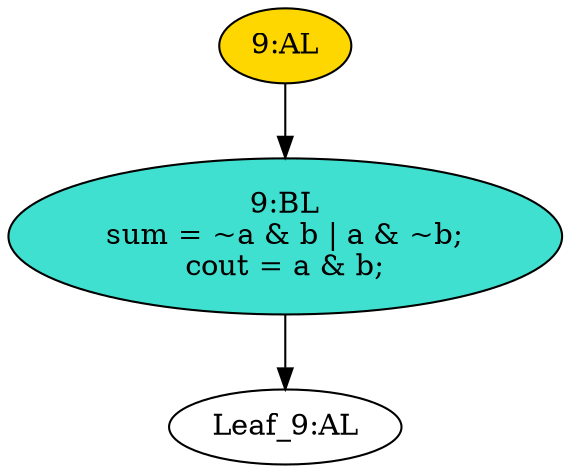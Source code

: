 strict digraph "" {
	node [label="\N"];
	"9:BL"	[ast="<pyverilog.vparser.ast.Block object at 0x7fbf2b88a410>",
		fillcolor=turquoise,
		label="9:BL
sum = ~a & b | a & ~b;
cout = a & b;",
		statements="[<pyverilog.vparser.ast.BlockingSubstitution object at 0x7fbf2b8b1dd0>, <pyverilog.vparser.ast.BlockingSubstitution object at 0x7fbf2b88a250>]",
		style=filled,
		typ=Block];
	"Leaf_9:AL"	[def_var="['sum', 'cout']",
		label="Leaf_9:AL"];
	"9:BL" -> "Leaf_9:AL"	[cond="[]",
		lineno=None];
	"9:AL"	[ast="<pyverilog.vparser.ast.Always object at 0x7fbf2b88a450>",
		clk_sens=False,
		fillcolor=gold,
		label="9:AL",
		sens="['a', 'b']",
		statements="[]",
		style=filled,
		typ=Always,
		use_var="['a', 'b']"];
	"9:AL" -> "9:BL"	[cond="[]",
		lineno=None];
}
